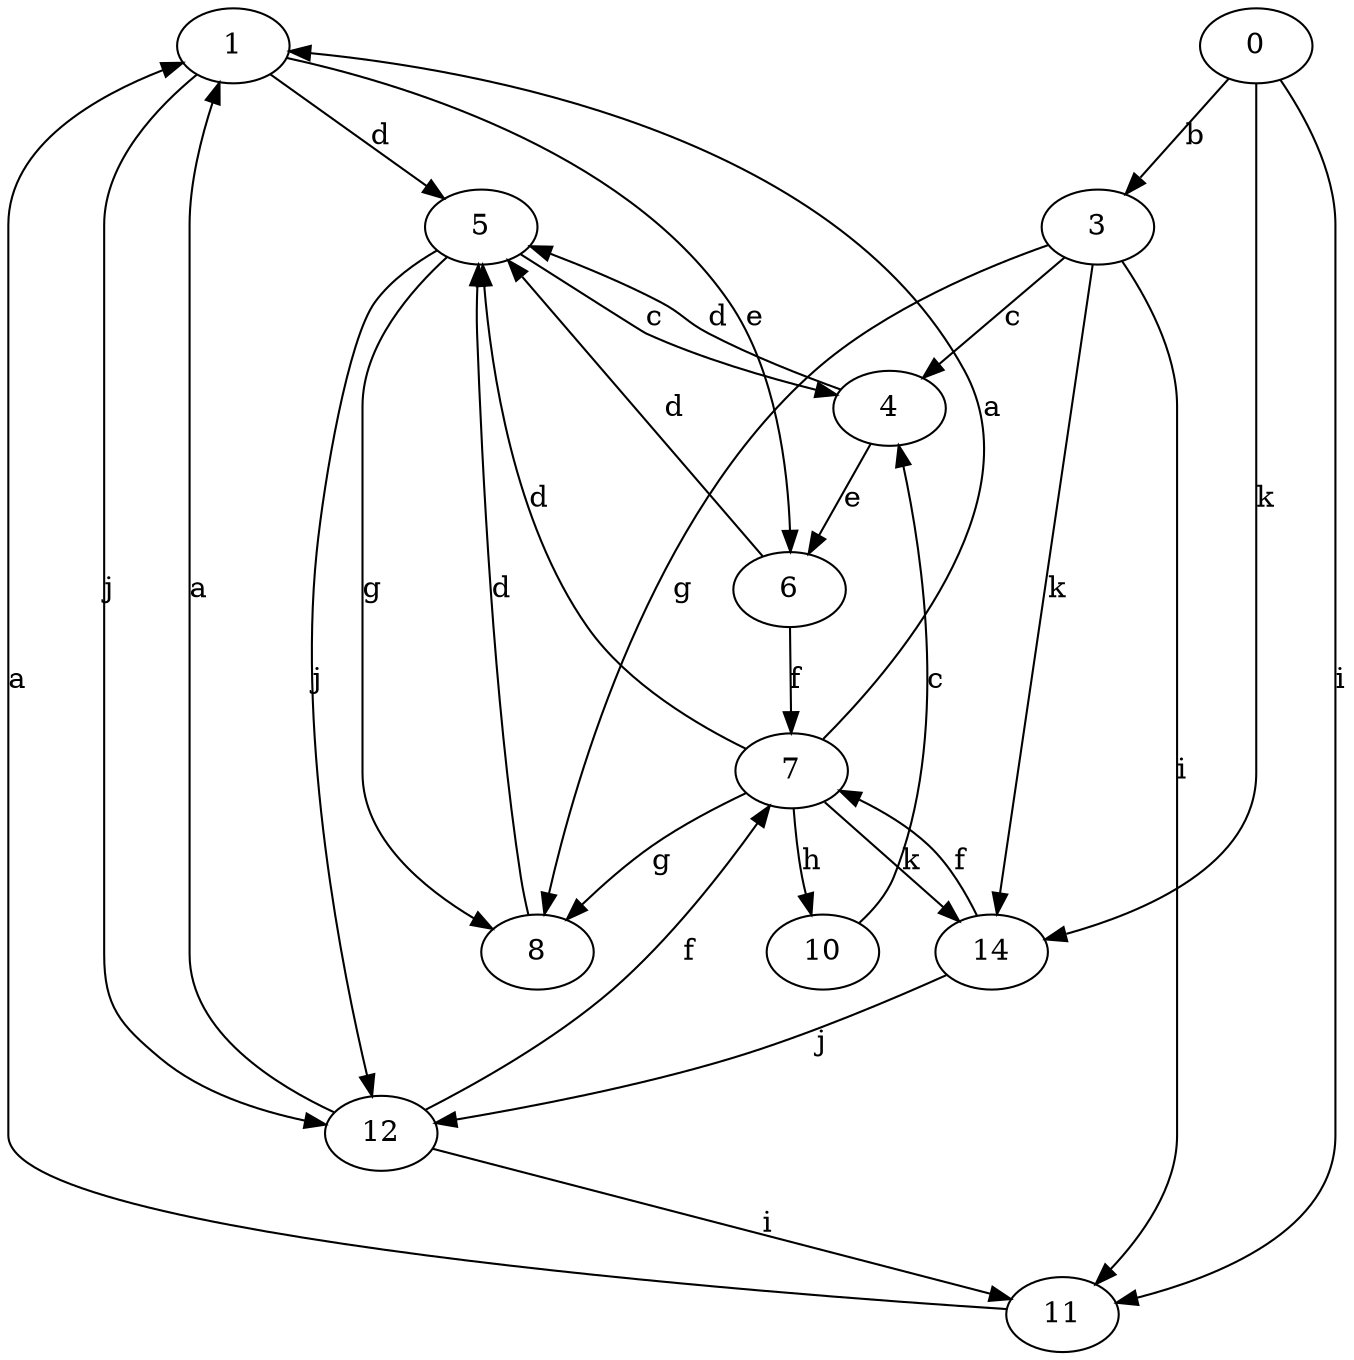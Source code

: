 strict digraph  {
1;
3;
0;
4;
5;
6;
7;
8;
10;
11;
12;
14;
1 -> 5  [label=d];
1 -> 6  [label=e];
1 -> 12  [label=j];
3 -> 4  [label=c];
3 -> 8  [label=g];
3 -> 11  [label=i];
3 -> 14  [label=k];
0 -> 3  [label=b];
0 -> 11  [label=i];
0 -> 14  [label=k];
4 -> 5  [label=d];
4 -> 6  [label=e];
5 -> 4  [label=c];
5 -> 8  [label=g];
5 -> 12  [label=j];
6 -> 5  [label=d];
6 -> 7  [label=f];
7 -> 1  [label=a];
7 -> 5  [label=d];
7 -> 8  [label=g];
7 -> 10  [label=h];
7 -> 14  [label=k];
8 -> 5  [label=d];
10 -> 4  [label=c];
11 -> 1  [label=a];
12 -> 1  [label=a];
12 -> 7  [label=f];
12 -> 11  [label=i];
14 -> 7  [label=f];
14 -> 12  [label=j];
}
